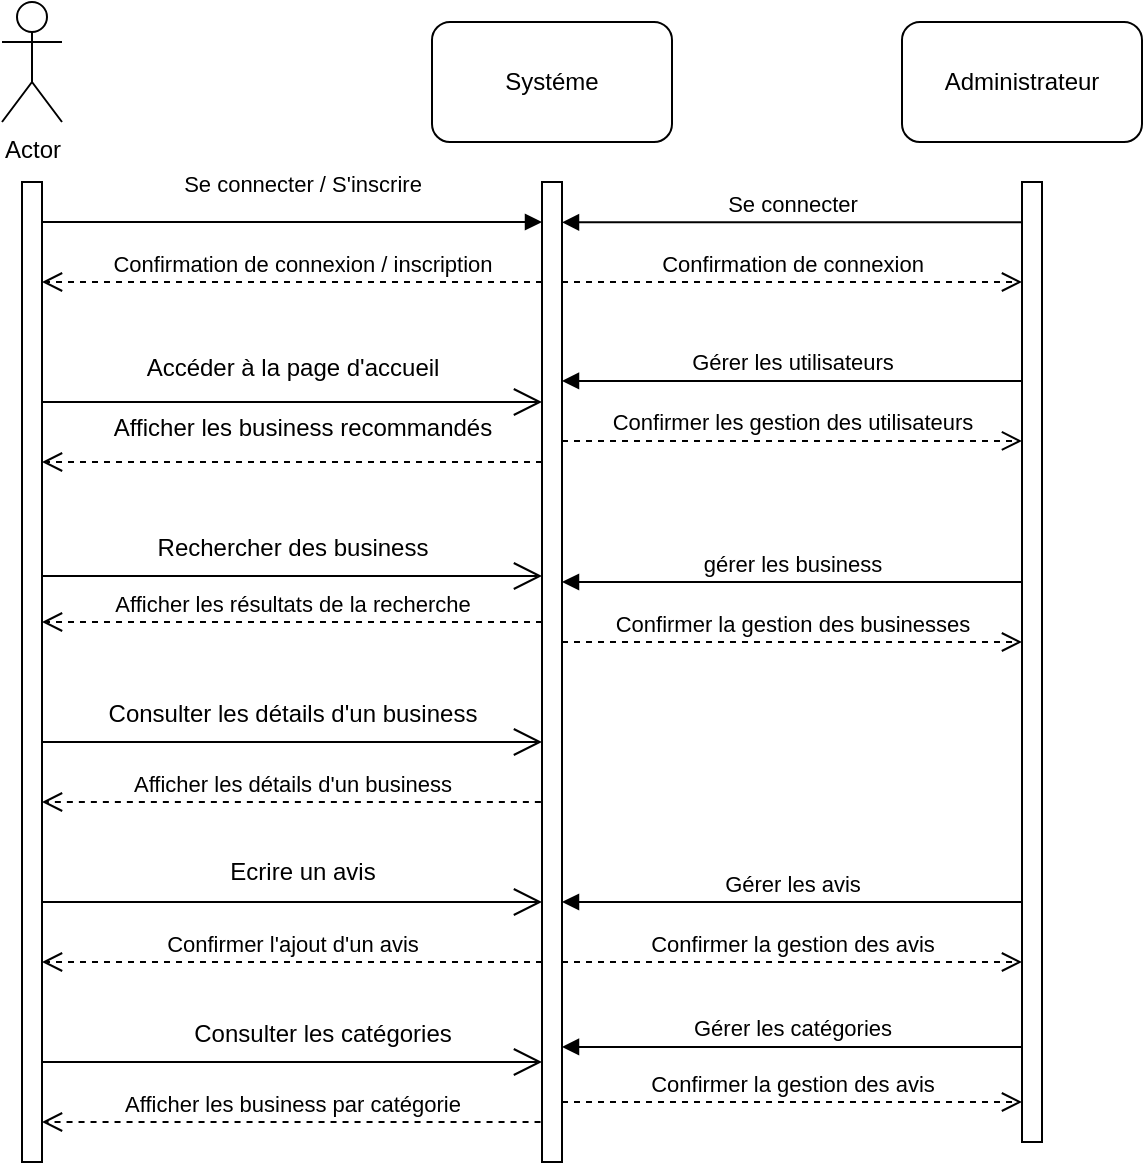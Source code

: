 <mxfile version="26.0.14">
  <diagram name="Page-1" id="G6MDDhAl33SeUCccRNt9">
    <mxGraphModel dx="1661" dy="706" grid="1" gridSize="10" guides="1" tooltips="1" connect="1" arrows="1" fold="1" page="1" pageScale="1" pageWidth="827" pageHeight="1169" background="#FFFFFF" math="0" shadow="0">
      <root>
        <mxCell id="0" />
        <mxCell id="1" parent="0" />
        <mxCell id="4PynBpLVjK4_fOOt3607-1" value="" style="html=1;points=[[0,0,0,0,5],[0,1,0,0,-5],[1,0,0,0,5],[1,1,0,0,-5]];perimeter=orthogonalPerimeter;outlineConnect=0;targetShapes=umlLifeline;portConstraint=eastwest;newEdgeStyle={&quot;curved&quot;:0,&quot;rounded&quot;:0};" parent="1" vertex="1">
          <mxGeometry x="350" y="300" width="10" height="490" as="geometry" />
        </mxCell>
        <mxCell id="4PynBpLVjK4_fOOt3607-4" value="" style="html=1;points=[[0,0,0,0,5],[0,1,0,0,-5],[1,0,0,0,5],[1,1,0,0,-5]];perimeter=orthogonalPerimeter;outlineConnect=0;targetShapes=umlLifeline;portConstraint=eastwest;newEdgeStyle={&quot;curved&quot;:0,&quot;rounded&quot;:0};" parent="1" vertex="1">
          <mxGeometry x="590" y="300" width="10" height="480" as="geometry" />
        </mxCell>
        <mxCell id="4PynBpLVjK4_fOOt3607-9" value="" style="ellipse;whiteSpace=wrap;html=1;align=center;aspect=fixed;fillColor=none;strokeColor=none;resizable=0;perimeter=centerPerimeter;rotatable=0;allowArrows=0;points=[];outlineConnect=1;" parent="1" vertex="1">
          <mxGeometry x="400" y="450" width="10" height="10" as="geometry" />
        </mxCell>
        <mxCell id="4PynBpLVjK4_fOOt3607-10" value="Actor" style="shape=umlActor;verticalLabelPosition=bottom;verticalAlign=top;html=1;" parent="1" vertex="1">
          <mxGeometry x="80" y="210" width="30" height="60" as="geometry" />
        </mxCell>
        <mxCell id="4PynBpLVjK4_fOOt3607-15" value="" style="html=1;points=[[0,0,0,0,5],[0,1,0,0,-5],[1,0,0,0,5],[1,1,0,0,-5]];perimeter=orthogonalPerimeter;outlineConnect=0;targetShapes=umlLifeline;portConstraint=eastwest;newEdgeStyle={&quot;curved&quot;:0,&quot;rounded&quot;:0};" parent="1" vertex="1">
          <mxGeometry x="90" y="300" width="10" height="490" as="geometry" />
        </mxCell>
        <mxCell id="4PynBpLVjK4_fOOt3607-17" value="Systéme" style="rounded=1;whiteSpace=wrap;html=1;" parent="1" vertex="1">
          <mxGeometry x="295" y="220" width="120" height="60" as="geometry" />
        </mxCell>
        <mxCell id="4PynBpLVjK4_fOOt3607-18" value="Administrateur" style="rounded=1;whiteSpace=wrap;html=1;" parent="1" vertex="1">
          <mxGeometry x="530" y="220" width="120" height="60" as="geometry" />
        </mxCell>
        <mxCell id="4PynBpLVjK4_fOOt3607-25" value="Se connecter / S&#39;inscrire" style="html=1;verticalAlign=bottom;endArrow=block;curved=0;rounded=0;" parent="1" edge="1">
          <mxGeometry x="0.036" y="10" width="80" relative="1" as="geometry">
            <mxPoint x="100" y="320.0" as="sourcePoint" />
            <mxPoint x="350" y="320.0" as="targetPoint" />
            <mxPoint as="offset" />
          </mxGeometry>
        </mxCell>
        <mxCell id="4PynBpLVjK4_fOOt3607-27" value="Confirmation de connexion / inscription" style="html=1;verticalAlign=bottom;endArrow=open;dashed=1;endSize=8;curved=0;rounded=0;" parent="1" edge="1">
          <mxGeometry x="-0.04" relative="1" as="geometry">
            <mxPoint x="350" y="350" as="sourcePoint" />
            <mxPoint x="100" y="350" as="targetPoint" />
            <Array as="points">
              <mxPoint x="280" y="350" />
            </Array>
            <mxPoint as="offset" />
          </mxGeometry>
        </mxCell>
        <mxCell id="4PynBpLVjK4_fOOt3607-29" value="" style="endArrow=open;endFill=1;endSize=12;html=1;rounded=0;" parent="1" edge="1">
          <mxGeometry width="160" relative="1" as="geometry">
            <mxPoint x="100" y="410" as="sourcePoint" />
            <mxPoint x="350" y="410" as="targetPoint" />
            <Array as="points">
              <mxPoint x="190" y="410" />
            </Array>
          </mxGeometry>
        </mxCell>
        <mxCell id="4PynBpLVjK4_fOOt3607-30" value="Accéder à la page d&#39;accueil&lt;div&gt;&lt;br&gt;&lt;/div&gt;" style="text;html=1;align=center;verticalAlign=middle;resizable=0;points=[];autosize=1;strokeColor=none;fillColor=none;" parent="1" vertex="1">
          <mxGeometry x="140" y="380" width="170" height="40" as="geometry" />
        </mxCell>
        <mxCell id="4PynBpLVjK4_fOOt3607-31" value="&lt;div&gt;&lt;br&gt;&lt;/div&gt;" style="html=1;verticalAlign=bottom;endArrow=open;dashed=1;endSize=8;curved=0;rounded=0;" parent="1" edge="1">
          <mxGeometry relative="1" as="geometry">
            <mxPoint x="350" y="440" as="sourcePoint" />
            <mxPoint x="100" y="440" as="targetPoint" />
          </mxGeometry>
        </mxCell>
        <mxCell id="4PynBpLVjK4_fOOt3607-32" value="Afficher les business recommandés&lt;div&gt;&lt;br style=&quot;font-size: 11px; background-color: rgb(255, 255, 255);&quot;&gt;&lt;/div&gt;" style="text;html=1;align=center;verticalAlign=middle;resizable=0;points=[];autosize=1;strokeColor=none;fillColor=none;" parent="1" vertex="1">
          <mxGeometry x="125" y="410" width="210" height="40" as="geometry" />
        </mxCell>
        <mxCell id="4PynBpLVjK4_fOOt3607-34" value="" style="endArrow=open;endFill=1;endSize=12;html=1;rounded=0;" parent="1" edge="1">
          <mxGeometry width="160" relative="1" as="geometry">
            <mxPoint x="100" y="497" as="sourcePoint" />
            <mxPoint x="350" y="497" as="targetPoint" />
          </mxGeometry>
        </mxCell>
        <mxCell id="4PynBpLVjK4_fOOt3607-35" value="Afficher les résultats de la recherche" style="html=1;verticalAlign=bottom;endArrow=open;dashed=1;endSize=8;curved=0;rounded=0;" parent="1" edge="1">
          <mxGeometry relative="1" as="geometry">
            <mxPoint x="350" y="520.0" as="sourcePoint" />
            <mxPoint x="100" y="520.0" as="targetPoint" />
          </mxGeometry>
        </mxCell>
        <mxCell id="4PynBpLVjK4_fOOt3607-36" value="Rechercher des business&lt;div&gt;&lt;br&gt;&lt;/div&gt;" style="text;html=1;align=center;verticalAlign=middle;resizable=0;points=[];autosize=1;strokeColor=none;fillColor=none;" parent="1" vertex="1">
          <mxGeometry x="145" y="470" width="160" height="40" as="geometry" />
        </mxCell>
        <mxCell id="4PynBpLVjK4_fOOt3607-38" value="" style="endArrow=open;endFill=1;endSize=12;html=1;rounded=0;" parent="1" edge="1">
          <mxGeometry width="160" relative="1" as="geometry">
            <mxPoint x="100" y="580" as="sourcePoint" />
            <mxPoint x="350" y="580" as="targetPoint" />
          </mxGeometry>
        </mxCell>
        <mxCell id="4PynBpLVjK4_fOOt3607-39" value="Consulter les détails d&#39;un business&lt;div&gt;&lt;br&gt;&lt;/div&gt;" style="text;html=1;align=center;verticalAlign=middle;resizable=0;points=[];autosize=1;strokeColor=none;fillColor=none;" parent="1" vertex="1">
          <mxGeometry x="120" y="553" width="210" height="40" as="geometry" />
        </mxCell>
        <mxCell id="4PynBpLVjK4_fOOt3607-40" value="Afficher les détails d&#39;un business" style="html=1;verticalAlign=bottom;endArrow=open;dashed=1;endSize=8;curved=0;rounded=0;" parent="1" target="4PynBpLVjK4_fOOt3607-15" edge="1">
          <mxGeometry relative="1" as="geometry">
            <mxPoint x="349.43" y="610" as="sourcePoint" />
            <mxPoint x="125.0" y="613.64" as="targetPoint" />
          </mxGeometry>
        </mxCell>
        <mxCell id="4PynBpLVjK4_fOOt3607-41" value="" style="endArrow=open;endFill=1;endSize=12;html=1;rounded=0;" parent="1" edge="1">
          <mxGeometry width="160" relative="1" as="geometry">
            <mxPoint x="100" y="660" as="sourcePoint" />
            <mxPoint x="350" y="660" as="targetPoint" />
            <Array as="points">
              <mxPoint x="160" y="660" />
              <mxPoint x="210" y="660" />
            </Array>
          </mxGeometry>
        </mxCell>
        <mxCell id="4PynBpLVjK4_fOOt3607-42" value="Ecrire un avis" style="text;html=1;align=center;verticalAlign=middle;resizable=0;points=[];autosize=1;strokeColor=none;fillColor=none;" parent="1" vertex="1">
          <mxGeometry x="180" y="630" width="100" height="30" as="geometry" />
        </mxCell>
        <mxCell id="4PynBpLVjK4_fOOt3607-43" value="Confirmer l&#39;ajout d&#39;un avis" style="html=1;verticalAlign=bottom;endArrow=open;dashed=1;endSize=8;curved=0;rounded=0;" parent="1" target="4PynBpLVjK4_fOOt3607-15" edge="1">
          <mxGeometry relative="1" as="geometry">
            <mxPoint x="350" y="690" as="sourcePoint" />
            <mxPoint x="140.06" y="690.0" as="targetPoint" />
          </mxGeometry>
        </mxCell>
        <mxCell id="4PynBpLVjK4_fOOt3607-44" value="" style="endArrow=open;endFill=1;endSize=12;html=1;rounded=0;" parent="1" edge="1">
          <mxGeometry width="160" relative="1" as="geometry">
            <mxPoint x="100" y="740" as="sourcePoint" />
            <mxPoint x="350" y="740" as="targetPoint" />
            <Array as="points">
              <mxPoint x="210" y="740" />
            </Array>
          </mxGeometry>
        </mxCell>
        <mxCell id="4PynBpLVjK4_fOOt3607-45" value="Afficher les business par catégorie" style="html=1;verticalAlign=bottom;endArrow=open;dashed=1;endSize=8;curved=0;rounded=0;" parent="1" target="4PynBpLVjK4_fOOt3607-15" edge="1">
          <mxGeometry relative="1" as="geometry">
            <mxPoint x="349.27" y="770" as="sourcePoint" />
            <mxPoint x="145.0" y="770.28" as="targetPoint" />
          </mxGeometry>
        </mxCell>
        <mxCell id="4PynBpLVjK4_fOOt3607-46" value="Consulter les catégories&lt;div&gt;&lt;br&gt;&lt;/div&gt;" style="text;html=1;align=center;verticalAlign=middle;resizable=0;points=[];autosize=1;strokeColor=none;fillColor=none;" parent="1" vertex="1">
          <mxGeometry x="165" y="713" width="150" height="40" as="geometry" />
        </mxCell>
        <mxCell id="4PynBpLVjK4_fOOt3607-49" value="Se connecter" style="html=1;verticalAlign=bottom;endArrow=block;curved=0;rounded=0;exitX=0;exitY=0.042;exitDx=0;exitDy=0;exitPerimeter=0;" parent="1" source="4PynBpLVjK4_fOOt3607-4" target="4PynBpLVjK4_fOOt3607-1" edge="1">
          <mxGeometry relative="1" as="geometry">
            <mxPoint x="500" y="320" as="sourcePoint" />
            <mxPoint x="430" y="320" as="targetPoint" />
          </mxGeometry>
        </mxCell>
        <mxCell id="4PynBpLVjK4_fOOt3607-50" value="Confirmation de connexion" style="html=1;verticalAlign=bottom;endArrow=open;dashed=1;endSize=8;curved=0;rounded=0;" parent="1" edge="1">
          <mxGeometry relative="1" as="geometry">
            <mxPoint x="590" y="350.0" as="targetPoint" />
            <mxPoint x="360" y="350.0" as="sourcePoint" />
          </mxGeometry>
        </mxCell>
        <mxCell id="4PynBpLVjK4_fOOt3607-51" value="gérer les business" style="html=1;verticalAlign=bottom;endArrow=block;curved=0;rounded=0;" parent="1" edge="1">
          <mxGeometry relative="1" as="geometry">
            <mxPoint x="590" y="500.0" as="sourcePoint" />
            <mxPoint x="360" y="500.0" as="targetPoint" />
          </mxGeometry>
        </mxCell>
        <mxCell id="4PynBpLVjK4_fOOt3607-52" value="Gérer les avis" style="html=1;verticalAlign=bottom;endArrow=block;curved=0;rounded=0;" parent="1" edge="1">
          <mxGeometry relative="1" as="geometry">
            <mxPoint x="590" y="660.0" as="sourcePoint" />
            <mxPoint x="360" y="660.0" as="targetPoint" />
          </mxGeometry>
        </mxCell>
        <mxCell id="4PynBpLVjK4_fOOt3607-56" value="Gérer les catégories" style="html=1;verticalAlign=bottom;endArrow=block;curved=0;rounded=0;" parent="1" edge="1">
          <mxGeometry relative="1" as="geometry">
            <mxPoint x="590" y="732.47" as="sourcePoint" />
            <mxPoint x="360" y="732.47" as="targetPoint" />
          </mxGeometry>
        </mxCell>
        <mxCell id="4PynBpLVjK4_fOOt3607-57" value="Gérer les utilisateurs" style="html=1;verticalAlign=bottom;endArrow=block;curved=0;rounded=0;" parent="1" edge="1">
          <mxGeometry relative="1" as="geometry">
            <mxPoint x="590" y="399.47" as="sourcePoint" />
            <mxPoint x="360" y="399.47" as="targetPoint" />
          </mxGeometry>
        </mxCell>
        <mxCell id="4PynBpLVjK4_fOOt3607-58" value="Confirmer la gestion des avis" style="html=1;verticalAlign=bottom;endArrow=open;dashed=1;endSize=8;curved=0;rounded=0;" parent="1" edge="1">
          <mxGeometry relative="1" as="geometry">
            <mxPoint x="590" y="690.0" as="targetPoint" />
            <mxPoint x="360" y="690.0" as="sourcePoint" />
          </mxGeometry>
        </mxCell>
        <mxCell id="4PynBpLVjK4_fOOt3607-59" value="Confirmer la gestion des avis" style="html=1;verticalAlign=bottom;endArrow=open;dashed=1;endSize=8;curved=0;rounded=0;exitX=1;exitY=1;exitDx=0;exitDy=-5;" parent="1" edge="1">
          <mxGeometry relative="1" as="geometry">
            <mxPoint x="590" y="760" as="targetPoint" />
            <mxPoint x="360" y="760" as="sourcePoint" />
          </mxGeometry>
        </mxCell>
        <mxCell id="4PynBpLVjK4_fOOt3607-63" value="Confirmer les gestion des utilisateurs" style="html=1;verticalAlign=bottom;endArrow=open;dashed=1;endSize=8;curved=0;rounded=0;" parent="1" edge="1">
          <mxGeometry relative="1" as="geometry">
            <mxPoint x="590" y="429.47" as="targetPoint" />
            <mxPoint x="360" y="429.47" as="sourcePoint" />
          </mxGeometry>
        </mxCell>
        <mxCell id="4PynBpLVjK4_fOOt3607-64" value="Confirmer la gestion des businesses" style="html=1;verticalAlign=bottom;endArrow=open;dashed=1;endSize=8;curved=0;rounded=0;exitX=1;exitY=1;exitDx=0;exitDy=-5;" parent="1" edge="1">
          <mxGeometry relative="1" as="geometry">
            <mxPoint x="590" y="530" as="targetPoint" />
            <mxPoint x="360" y="530" as="sourcePoint" />
          </mxGeometry>
        </mxCell>
      </root>
    </mxGraphModel>
  </diagram>
</mxfile>
